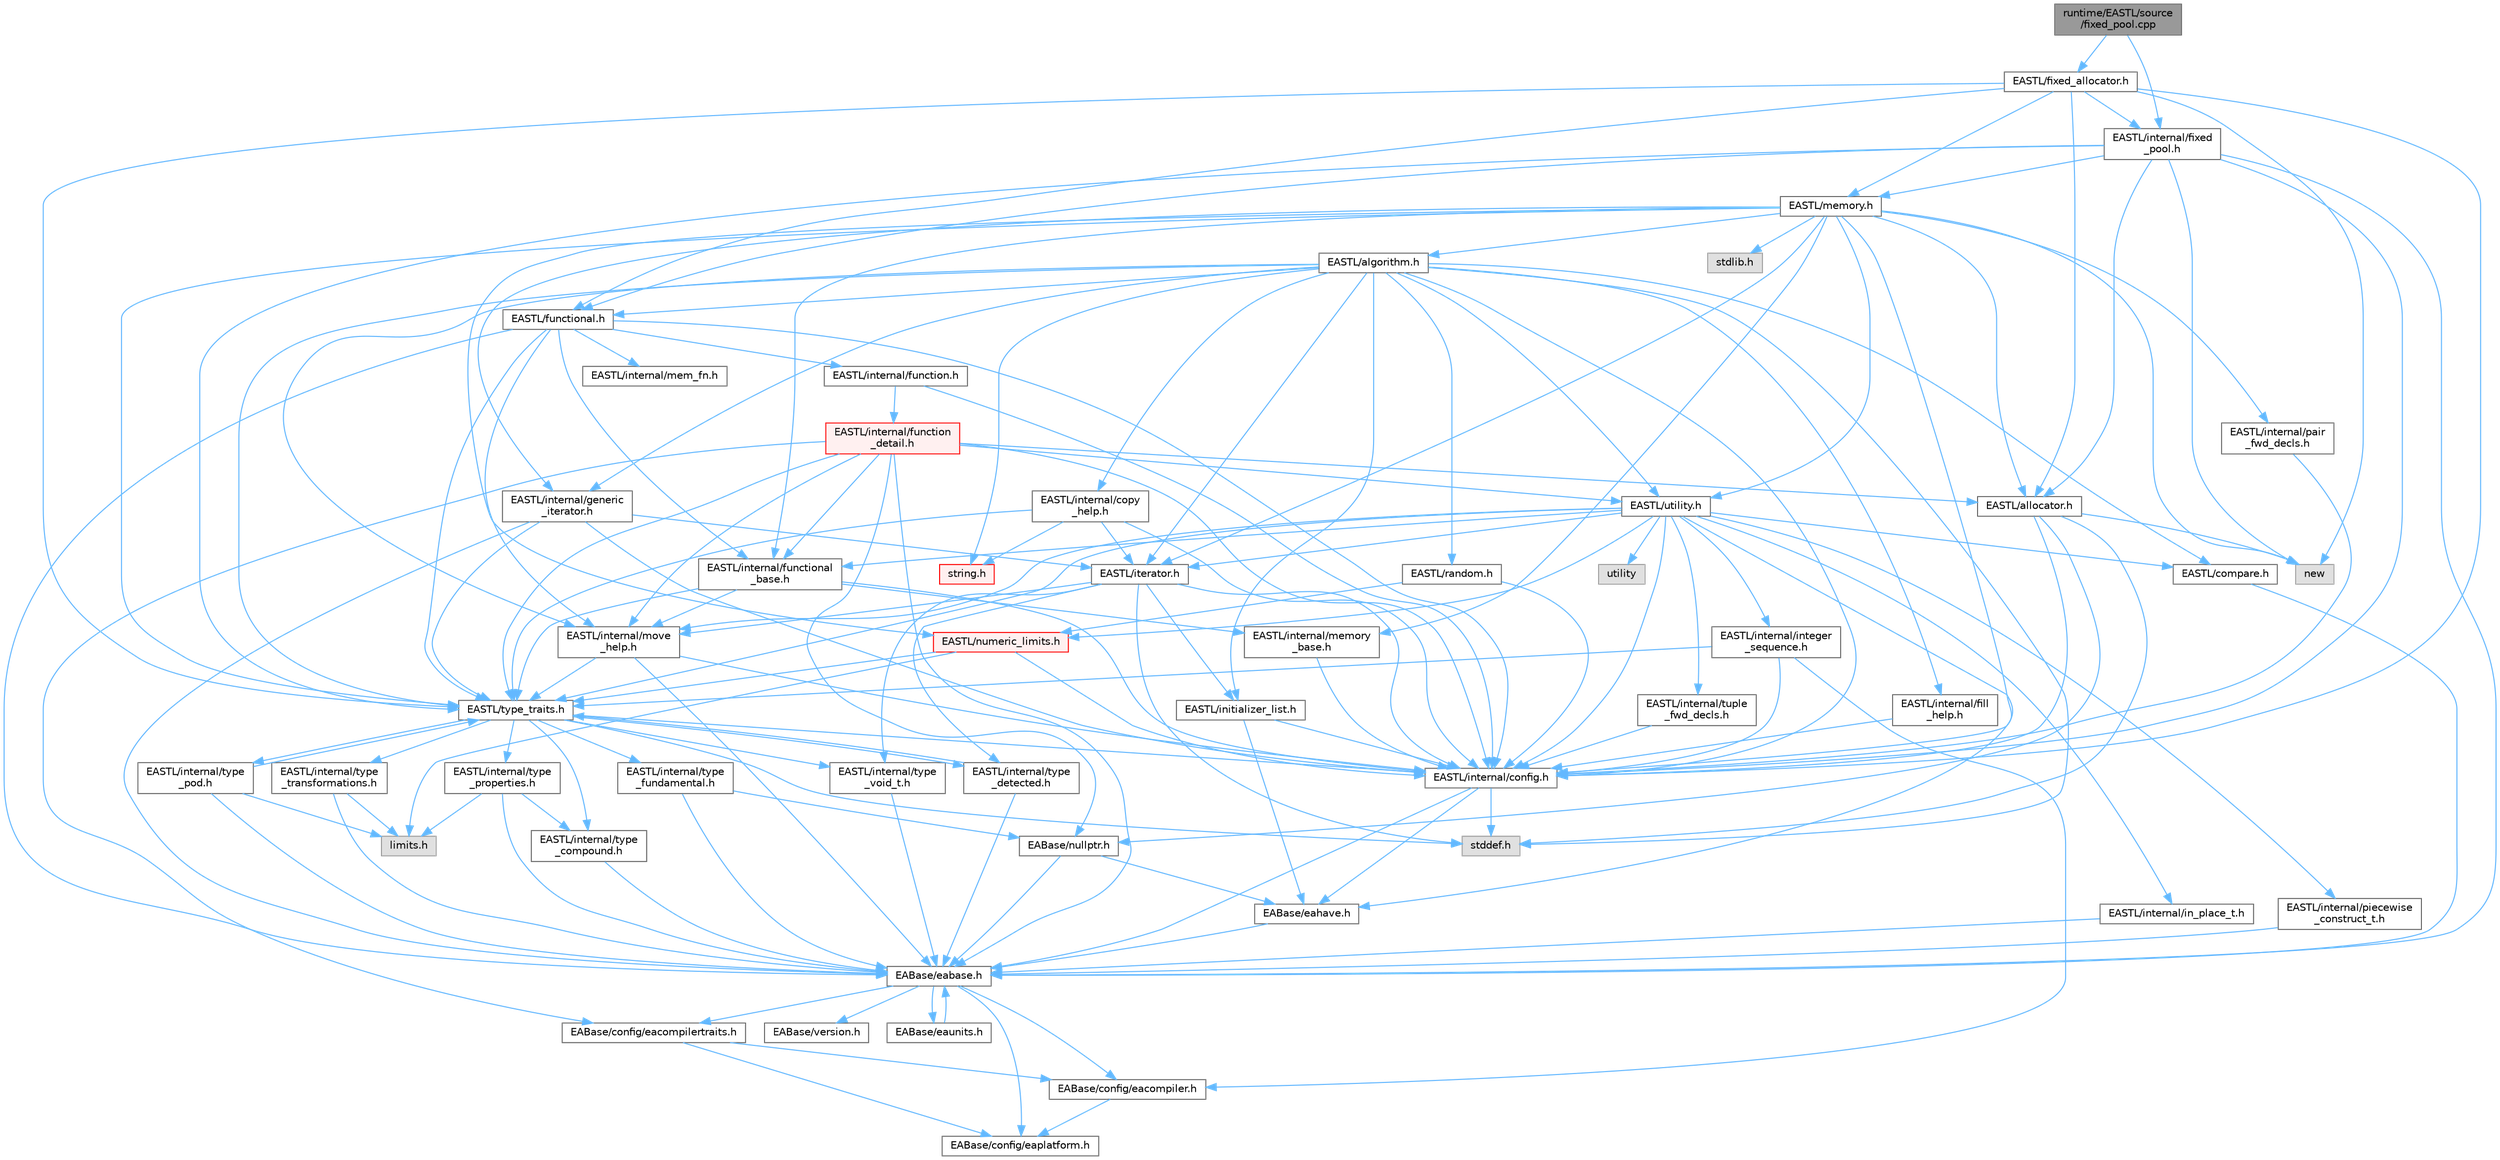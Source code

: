 digraph "runtime/EASTL/source/fixed_pool.cpp"
{
 // LATEX_PDF_SIZE
  bgcolor="transparent";
  edge [fontname=Helvetica,fontsize=10,labelfontname=Helvetica,labelfontsize=10];
  node [fontname=Helvetica,fontsize=10,shape=box,height=0.2,width=0.4];
  Node1 [id="Node000001",label="runtime/EASTL/source\l/fixed_pool.cpp",height=0.2,width=0.4,color="gray40", fillcolor="grey60", style="filled", fontcolor="black",tooltip=" "];
  Node1 -> Node2 [id="edge1_Node000001_Node000002",color="steelblue1",style="solid",tooltip=" "];
  Node2 [id="Node000002",label="EASTL/internal/fixed\l_pool.h",height=0.2,width=0.4,color="grey40", fillcolor="white", style="filled",URL="$fixed__pool_8h.html",tooltip=" "];
  Node2 -> Node3 [id="edge2_Node000002_Node000003",color="steelblue1",style="solid",tooltip=" "];
  Node3 [id="Node000003",label="EABase/eabase.h",height=0.2,width=0.4,color="grey40", fillcolor="white", style="filled",URL="$eabase_8h.html",tooltip=" "];
  Node3 -> Node4 [id="edge3_Node000003_Node000004",color="steelblue1",style="solid",tooltip=" "];
  Node4 [id="Node000004",label="EABase/config/eacompiler.h",height=0.2,width=0.4,color="grey40", fillcolor="white", style="filled",URL="$eacompiler_8h.html",tooltip=" "];
  Node4 -> Node5 [id="edge4_Node000004_Node000005",color="steelblue1",style="solid",tooltip=" "];
  Node5 [id="Node000005",label="EABase/config/eaplatform.h",height=0.2,width=0.4,color="grey40", fillcolor="white", style="filled",URL="$eaplatform_8h.html",tooltip=" "];
  Node3 -> Node6 [id="edge5_Node000003_Node000006",color="steelblue1",style="solid",tooltip=" "];
  Node6 [id="Node000006",label="EABase/config/eacompilertraits.h",height=0.2,width=0.4,color="grey40", fillcolor="white", style="filled",URL="$eacompilertraits_8h.html",tooltip=" "];
  Node6 -> Node5 [id="edge6_Node000006_Node000005",color="steelblue1",style="solid",tooltip=" "];
  Node6 -> Node4 [id="edge7_Node000006_Node000004",color="steelblue1",style="solid",tooltip=" "];
  Node3 -> Node5 [id="edge8_Node000003_Node000005",color="steelblue1",style="solid",tooltip=" "];
  Node3 -> Node7 [id="edge9_Node000003_Node000007",color="steelblue1",style="solid",tooltip=" "];
  Node7 [id="Node000007",label="EABase/version.h",height=0.2,width=0.4,color="grey40", fillcolor="white", style="filled",URL="$_e_a_s_t_l_2packages_2_e_a_base_2include_2_common_2_e_a_base_2version_8h.html",tooltip=" "];
  Node3 -> Node8 [id="edge10_Node000003_Node000008",color="steelblue1",style="solid",tooltip=" "];
  Node8 [id="Node000008",label="EABase/eaunits.h",height=0.2,width=0.4,color="grey40", fillcolor="white", style="filled",URL="$eaunits_8h.html",tooltip=" "];
  Node8 -> Node3 [id="edge11_Node000008_Node000003",color="steelblue1",style="solid",tooltip=" "];
  Node2 -> Node9 [id="edge12_Node000002_Node000009",color="steelblue1",style="solid",tooltip=" "];
  Node9 [id="Node000009",label="EASTL/internal/config.h",height=0.2,width=0.4,color="grey40", fillcolor="white", style="filled",URL="$config_8h.html",tooltip=" "];
  Node9 -> Node3 [id="edge13_Node000009_Node000003",color="steelblue1",style="solid",tooltip=" "];
  Node9 -> Node10 [id="edge14_Node000009_Node000010",color="steelblue1",style="solid",tooltip=" "];
  Node10 [id="Node000010",label="EABase/eahave.h",height=0.2,width=0.4,color="grey40", fillcolor="white", style="filled",URL="$eahave_8h.html",tooltip=" "];
  Node10 -> Node3 [id="edge15_Node000010_Node000003",color="steelblue1",style="solid",tooltip=" "];
  Node9 -> Node11 [id="edge16_Node000009_Node000011",color="steelblue1",style="solid",tooltip=" "];
  Node11 [id="Node000011",label="stddef.h",height=0.2,width=0.4,color="grey60", fillcolor="#E0E0E0", style="filled",tooltip=" "];
  Node2 -> Node12 [id="edge17_Node000002_Node000012",color="steelblue1",style="solid",tooltip=" "];
  Node12 [id="Node000012",label="EASTL/functional.h",height=0.2,width=0.4,color="grey40", fillcolor="white", style="filled",URL="$_e_a_s_t_l_2include_2_e_a_s_t_l_2functional_8h.html",tooltip=" "];
  Node12 -> Node3 [id="edge18_Node000012_Node000003",color="steelblue1",style="solid",tooltip=" "];
  Node12 -> Node9 [id="edge19_Node000012_Node000009",color="steelblue1",style="solid",tooltip=" "];
  Node12 -> Node13 [id="edge20_Node000012_Node000013",color="steelblue1",style="solid",tooltip=" "];
  Node13 [id="Node000013",label="EASTL/internal/move\l_help.h",height=0.2,width=0.4,color="grey40", fillcolor="white", style="filled",URL="$move__help_8h.html",tooltip=" "];
  Node13 -> Node3 [id="edge21_Node000013_Node000003",color="steelblue1",style="solid",tooltip=" "];
  Node13 -> Node9 [id="edge22_Node000013_Node000009",color="steelblue1",style="solid",tooltip=" "];
  Node13 -> Node14 [id="edge23_Node000013_Node000014",color="steelblue1",style="solid",tooltip=" "];
  Node14 [id="Node000014",label="EASTL/type_traits.h",height=0.2,width=0.4,color="grey40", fillcolor="white", style="filled",URL="$_e_a_s_t_l_2include_2_e_a_s_t_l_2type__traits_8h.html",tooltip=" "];
  Node14 -> Node9 [id="edge24_Node000014_Node000009",color="steelblue1",style="solid",tooltip=" "];
  Node14 -> Node11 [id="edge25_Node000014_Node000011",color="steelblue1",style="solid",tooltip=" "];
  Node14 -> Node15 [id="edge26_Node000014_Node000015",color="steelblue1",style="solid",tooltip=" "];
  Node15 [id="Node000015",label="EASTL/internal/type\l_fundamental.h",height=0.2,width=0.4,color="grey40", fillcolor="white", style="filled",URL="$type__fundamental_8h.html",tooltip=" "];
  Node15 -> Node3 [id="edge27_Node000015_Node000003",color="steelblue1",style="solid",tooltip=" "];
  Node15 -> Node16 [id="edge28_Node000015_Node000016",color="steelblue1",style="solid",tooltip=" "];
  Node16 [id="Node000016",label="EABase/nullptr.h",height=0.2,width=0.4,color="grey40", fillcolor="white", style="filled",URL="$nullptr_8h.html",tooltip=" "];
  Node16 -> Node3 [id="edge29_Node000016_Node000003",color="steelblue1",style="solid",tooltip=" "];
  Node16 -> Node10 [id="edge30_Node000016_Node000010",color="steelblue1",style="solid",tooltip=" "];
  Node14 -> Node17 [id="edge31_Node000014_Node000017",color="steelblue1",style="solid",tooltip=" "];
  Node17 [id="Node000017",label="EASTL/internal/type\l_transformations.h",height=0.2,width=0.4,color="grey40", fillcolor="white", style="filled",URL="$type__transformations_8h.html",tooltip=" "];
  Node17 -> Node3 [id="edge32_Node000017_Node000003",color="steelblue1",style="solid",tooltip=" "];
  Node17 -> Node18 [id="edge33_Node000017_Node000018",color="steelblue1",style="solid",tooltip=" "];
  Node18 [id="Node000018",label="limits.h",height=0.2,width=0.4,color="grey60", fillcolor="#E0E0E0", style="filled",tooltip=" "];
  Node14 -> Node19 [id="edge34_Node000014_Node000019",color="steelblue1",style="solid",tooltip=" "];
  Node19 [id="Node000019",label="EASTL/internal/type\l_void_t.h",height=0.2,width=0.4,color="grey40", fillcolor="white", style="filled",URL="$type__void__t_8h.html",tooltip=" "];
  Node19 -> Node3 [id="edge35_Node000019_Node000003",color="steelblue1",style="solid",tooltip=" "];
  Node14 -> Node20 [id="edge36_Node000014_Node000020",color="steelblue1",style="solid",tooltip=" "];
  Node20 [id="Node000020",label="EASTL/internal/type\l_properties.h",height=0.2,width=0.4,color="grey40", fillcolor="white", style="filled",URL="$type__properties_8h.html",tooltip=" "];
  Node20 -> Node3 [id="edge37_Node000020_Node000003",color="steelblue1",style="solid",tooltip=" "];
  Node20 -> Node18 [id="edge38_Node000020_Node000018",color="steelblue1",style="solid",tooltip=" "];
  Node20 -> Node21 [id="edge39_Node000020_Node000021",color="steelblue1",style="solid",tooltip=" "];
  Node21 [id="Node000021",label="EASTL/internal/type\l_compound.h",height=0.2,width=0.4,color="grey40", fillcolor="white", style="filled",URL="$type__compound_8h.html",tooltip=" "];
  Node21 -> Node3 [id="edge40_Node000021_Node000003",color="steelblue1",style="solid",tooltip=" "];
  Node14 -> Node21 [id="edge41_Node000014_Node000021",color="steelblue1",style="solid",tooltip=" "];
  Node14 -> Node22 [id="edge42_Node000014_Node000022",color="steelblue1",style="solid",tooltip=" "];
  Node22 [id="Node000022",label="EASTL/internal/type\l_pod.h",height=0.2,width=0.4,color="grey40", fillcolor="white", style="filled",URL="$type__pod_8h.html",tooltip=" "];
  Node22 -> Node3 [id="edge43_Node000022_Node000003",color="steelblue1",style="solid",tooltip=" "];
  Node22 -> Node18 [id="edge44_Node000022_Node000018",color="steelblue1",style="solid",tooltip=" "];
  Node22 -> Node14 [id="edge45_Node000022_Node000014",color="steelblue1",style="solid",tooltip=" "];
  Node14 -> Node23 [id="edge46_Node000014_Node000023",color="steelblue1",style="solid",tooltip=" "];
  Node23 [id="Node000023",label="EASTL/internal/type\l_detected.h",height=0.2,width=0.4,color="grey40", fillcolor="white", style="filled",URL="$type__detected_8h.html",tooltip=" "];
  Node23 -> Node3 [id="edge47_Node000023_Node000003",color="steelblue1",style="solid",tooltip=" "];
  Node23 -> Node14 [id="edge48_Node000023_Node000014",color="steelblue1",style="solid",tooltip=" "];
  Node12 -> Node14 [id="edge49_Node000012_Node000014",color="steelblue1",style="solid",tooltip=" "];
  Node12 -> Node24 [id="edge50_Node000012_Node000024",color="steelblue1",style="solid",tooltip=" "];
  Node24 [id="Node000024",label="EASTL/internal/functional\l_base.h",height=0.2,width=0.4,color="grey40", fillcolor="white", style="filled",URL="$functional__base_8h.html",tooltip=" "];
  Node24 -> Node9 [id="edge51_Node000024_Node000009",color="steelblue1",style="solid",tooltip=" "];
  Node24 -> Node25 [id="edge52_Node000024_Node000025",color="steelblue1",style="solid",tooltip=" "];
  Node25 [id="Node000025",label="EASTL/internal/memory\l_base.h",height=0.2,width=0.4,color="grey40", fillcolor="white", style="filled",URL="$memory__base_8h.html",tooltip=" "];
  Node25 -> Node9 [id="edge53_Node000025_Node000009",color="steelblue1",style="solid",tooltip=" "];
  Node24 -> Node13 [id="edge54_Node000024_Node000013",color="steelblue1",style="solid",tooltip=" "];
  Node24 -> Node14 [id="edge55_Node000024_Node000014",color="steelblue1",style="solid",tooltip=" "];
  Node12 -> Node26 [id="edge56_Node000012_Node000026",color="steelblue1",style="solid",tooltip=" "];
  Node26 [id="Node000026",label="EASTL/internal/mem_fn.h",height=0.2,width=0.4,color="grey40", fillcolor="white", style="filled",URL="$mem__fn_8h.html",tooltip=" "];
  Node12 -> Node27 [id="edge57_Node000012_Node000027",color="steelblue1",style="solid",tooltip=" "];
  Node27 [id="Node000027",label="EASTL/internal/function.h",height=0.2,width=0.4,color="grey40", fillcolor="white", style="filled",URL="$_e_a_s_t_l_2include_2_e_a_s_t_l_2internal_2function_8h.html",tooltip=" "];
  Node27 -> Node9 [id="edge58_Node000027_Node000009",color="steelblue1",style="solid",tooltip=" "];
  Node27 -> Node28 [id="edge59_Node000027_Node000028",color="steelblue1",style="solid",tooltip=" "];
  Node28 [id="Node000028",label="EASTL/internal/function\l_detail.h",height=0.2,width=0.4,color="red", fillcolor="#FFF0F0", style="filled",URL="$function__detail_8h.html",tooltip=" "];
  Node28 -> Node6 [id="edge60_Node000028_Node000006",color="steelblue1",style="solid",tooltip=" "];
  Node28 -> Node3 [id="edge61_Node000028_Node000003",color="steelblue1",style="solid",tooltip=" "];
  Node28 -> Node16 [id="edge62_Node000028_Node000016",color="steelblue1",style="solid",tooltip=" "];
  Node28 -> Node29 [id="edge63_Node000028_Node000029",color="steelblue1",style="solid",tooltip=" "];
  Node29 [id="Node000029",label="EASTL/allocator.h",height=0.2,width=0.4,color="grey40", fillcolor="white", style="filled",URL="$allocator_8h.html",tooltip=" "];
  Node29 -> Node9 [id="edge64_Node000029_Node000009",color="steelblue1",style="solid",tooltip=" "];
  Node29 -> Node16 [id="edge65_Node000029_Node000016",color="steelblue1",style="solid",tooltip=" "];
  Node29 -> Node11 [id="edge66_Node000029_Node000011",color="steelblue1",style="solid",tooltip=" "];
  Node29 -> Node30 [id="edge67_Node000029_Node000030",color="steelblue1",style="solid",tooltip=" "];
  Node30 [id="Node000030",label="new",height=0.2,width=0.4,color="grey60", fillcolor="#E0E0E0", style="filled",tooltip=" "];
  Node28 -> Node9 [id="edge68_Node000028_Node000009",color="steelblue1",style="solid",tooltip=" "];
  Node28 -> Node24 [id="edge69_Node000028_Node000024",color="steelblue1",style="solid",tooltip=" "];
  Node28 -> Node13 [id="edge70_Node000028_Node000013",color="steelblue1",style="solid",tooltip=" "];
  Node28 -> Node14 [id="edge71_Node000028_Node000014",color="steelblue1",style="solid",tooltip=" "];
  Node28 -> Node32 [id="edge72_Node000028_Node000032",color="steelblue1",style="solid",tooltip=" "];
  Node32 [id="Node000032",label="EASTL/utility.h",height=0.2,width=0.4,color="grey40", fillcolor="white", style="filled",URL="$_e_a_s_t_l_2include_2_e_a_s_t_l_2utility_8h.html",tooltip=" "];
  Node32 -> Node9 [id="edge73_Node000032_Node000009",color="steelblue1",style="solid",tooltip=" "];
  Node32 -> Node14 [id="edge74_Node000032_Node000014",color="steelblue1",style="solid",tooltip=" "];
  Node32 -> Node33 [id="edge75_Node000032_Node000033",color="steelblue1",style="solid",tooltip=" "];
  Node33 [id="Node000033",label="EASTL/iterator.h",height=0.2,width=0.4,color="grey40", fillcolor="white", style="filled",URL="$_e_a_s_t_l_2include_2_e_a_s_t_l_2iterator_8h.html",tooltip=" "];
  Node33 -> Node9 [id="edge76_Node000033_Node000009",color="steelblue1",style="solid",tooltip=" "];
  Node33 -> Node13 [id="edge77_Node000033_Node000013",color="steelblue1",style="solid",tooltip=" "];
  Node33 -> Node23 [id="edge78_Node000033_Node000023",color="steelblue1",style="solid",tooltip=" "];
  Node33 -> Node19 [id="edge79_Node000033_Node000019",color="steelblue1",style="solid",tooltip=" "];
  Node33 -> Node34 [id="edge80_Node000033_Node000034",color="steelblue1",style="solid",tooltip=" "];
  Node34 [id="Node000034",label="EASTL/initializer_list.h",height=0.2,width=0.4,color="grey40", fillcolor="white", style="filled",URL="$initializer__list_8h.html",tooltip=" "];
  Node34 -> Node9 [id="edge81_Node000034_Node000009",color="steelblue1",style="solid",tooltip=" "];
  Node34 -> Node10 [id="edge82_Node000034_Node000010",color="steelblue1",style="solid",tooltip=" "];
  Node33 -> Node11 [id="edge83_Node000033_Node000011",color="steelblue1",style="solid",tooltip=" "];
  Node32 -> Node35 [id="edge84_Node000032_Node000035",color="steelblue1",style="solid",tooltip=" "];
  Node35 [id="Node000035",label="EASTL/numeric_limits.h",height=0.2,width=0.4,color="red", fillcolor="#FFF0F0", style="filled",URL="$numeric__limits_8h.html",tooltip=" "];
  Node35 -> Node9 [id="edge85_Node000035_Node000009",color="steelblue1",style="solid",tooltip=" "];
  Node35 -> Node14 [id="edge86_Node000035_Node000014",color="steelblue1",style="solid",tooltip=" "];
  Node35 -> Node18 [id="edge87_Node000035_Node000018",color="steelblue1",style="solid",tooltip=" "];
  Node32 -> Node37 [id="edge88_Node000032_Node000037",color="steelblue1",style="solid",tooltip=" "];
  Node37 [id="Node000037",label="EASTL/compare.h",height=0.2,width=0.4,color="grey40", fillcolor="white", style="filled",URL="$compare_8h.html",tooltip=" "];
  Node37 -> Node3 [id="edge89_Node000037_Node000003",color="steelblue1",style="solid",tooltip=" "];
  Node32 -> Node24 [id="edge90_Node000032_Node000024",color="steelblue1",style="solid",tooltip=" "];
  Node32 -> Node13 [id="edge91_Node000032_Node000013",color="steelblue1",style="solid",tooltip=" "];
  Node32 -> Node10 [id="edge92_Node000032_Node000010",color="steelblue1",style="solid",tooltip=" "];
  Node32 -> Node38 [id="edge93_Node000032_Node000038",color="steelblue1",style="solid",tooltip=" "];
  Node38 [id="Node000038",label="EASTL/internal/integer\l_sequence.h",height=0.2,width=0.4,color="grey40", fillcolor="white", style="filled",URL="$integer__sequence_8h.html",tooltip=" "];
  Node38 -> Node4 [id="edge94_Node000038_Node000004",color="steelblue1",style="solid",tooltip=" "];
  Node38 -> Node9 [id="edge95_Node000038_Node000009",color="steelblue1",style="solid",tooltip=" "];
  Node38 -> Node14 [id="edge96_Node000038_Node000014",color="steelblue1",style="solid",tooltip=" "];
  Node32 -> Node39 [id="edge97_Node000032_Node000039",color="steelblue1",style="solid",tooltip=" "];
  Node39 [id="Node000039",label="EASTL/internal/tuple\l_fwd_decls.h",height=0.2,width=0.4,color="grey40", fillcolor="white", style="filled",URL="$tuple__fwd__decls_8h.html",tooltip=" "];
  Node39 -> Node9 [id="edge98_Node000039_Node000009",color="steelblue1",style="solid",tooltip=" "];
  Node32 -> Node40 [id="edge99_Node000032_Node000040",color="steelblue1",style="solid",tooltip=" "];
  Node40 [id="Node000040",label="EASTL/internal/in_place_t.h",height=0.2,width=0.4,color="grey40", fillcolor="white", style="filled",URL="$in__place__t_8h.html",tooltip=" "];
  Node40 -> Node3 [id="edge100_Node000040_Node000003",color="steelblue1",style="solid",tooltip=" "];
  Node32 -> Node41 [id="edge101_Node000032_Node000041",color="steelblue1",style="solid",tooltip=" "];
  Node41 [id="Node000041",label="EASTL/internal/piecewise\l_construct_t.h",height=0.2,width=0.4,color="grey40", fillcolor="white", style="filled",URL="$piecewise__construct__t_8h.html",tooltip=" "];
  Node41 -> Node3 [id="edge102_Node000041_Node000003",color="steelblue1",style="solid",tooltip=" "];
  Node32 -> Node42 [id="edge103_Node000032_Node000042",color="steelblue1",style="solid",tooltip=" "];
  Node42 [id="Node000042",label="utility",height=0.2,width=0.4,color="grey60", fillcolor="#E0E0E0", style="filled",tooltip=" "];
  Node2 -> Node43 [id="edge104_Node000002_Node000043",color="steelblue1",style="solid",tooltip=" "];
  Node43 [id="Node000043",label="EASTL/memory.h",height=0.2,width=0.4,color="grey40", fillcolor="white", style="filled",URL="$_e_a_s_t_l_2include_2_e_a_s_t_l_2memory_8h.html",tooltip=" "];
  Node43 -> Node9 [id="edge105_Node000043_Node000009",color="steelblue1",style="solid",tooltip=" "];
  Node43 -> Node25 [id="edge106_Node000043_Node000025",color="steelblue1",style="solid",tooltip=" "];
  Node43 -> Node44 [id="edge107_Node000043_Node000044",color="steelblue1",style="solid",tooltip=" "];
  Node44 [id="Node000044",label="EASTL/internal/generic\l_iterator.h",height=0.2,width=0.4,color="grey40", fillcolor="white", style="filled",URL="$generic__iterator_8h.html",tooltip=" "];
  Node44 -> Node3 [id="edge108_Node000044_Node000003",color="steelblue1",style="solid",tooltip=" "];
  Node44 -> Node9 [id="edge109_Node000044_Node000009",color="steelblue1",style="solid",tooltip=" "];
  Node44 -> Node33 [id="edge110_Node000044_Node000033",color="steelblue1",style="solid",tooltip=" "];
  Node44 -> Node14 [id="edge111_Node000044_Node000014",color="steelblue1",style="solid",tooltip=" "];
  Node43 -> Node45 [id="edge112_Node000043_Node000045",color="steelblue1",style="solid",tooltip=" "];
  Node45 [id="Node000045",label="EASTL/internal/pair\l_fwd_decls.h",height=0.2,width=0.4,color="grey40", fillcolor="white", style="filled",URL="$pair__fwd__decls_8h.html",tooltip=" "];
  Node45 -> Node9 [id="edge113_Node000045_Node000009",color="steelblue1",style="solid",tooltip=" "];
  Node43 -> Node24 [id="edge114_Node000043_Node000024",color="steelblue1",style="solid",tooltip=" "];
  Node43 -> Node46 [id="edge115_Node000043_Node000046",color="steelblue1",style="solid",tooltip=" "];
  Node46 [id="Node000046",label="EASTL/algorithm.h",height=0.2,width=0.4,color="grey40", fillcolor="white", style="filled",URL="$_e_a_s_t_l_2include_2_e_a_s_t_l_2algorithm_8h.html",tooltip=" "];
  Node46 -> Node9 [id="edge116_Node000046_Node000009",color="steelblue1",style="solid",tooltip=" "];
  Node46 -> Node14 [id="edge117_Node000046_Node000014",color="steelblue1",style="solid",tooltip=" "];
  Node46 -> Node13 [id="edge118_Node000046_Node000013",color="steelblue1",style="solid",tooltip=" "];
  Node46 -> Node47 [id="edge119_Node000046_Node000047",color="steelblue1",style="solid",tooltip=" "];
  Node47 [id="Node000047",label="EASTL/internal/copy\l_help.h",height=0.2,width=0.4,color="grey40", fillcolor="white", style="filled",URL="$copy__help_8h.html",tooltip=" "];
  Node47 -> Node9 [id="edge120_Node000047_Node000009",color="steelblue1",style="solid",tooltip=" "];
  Node47 -> Node14 [id="edge121_Node000047_Node000014",color="steelblue1",style="solid",tooltip=" "];
  Node47 -> Node33 [id="edge122_Node000047_Node000033",color="steelblue1",style="solid",tooltip=" "];
  Node47 -> Node48 [id="edge123_Node000047_Node000048",color="steelblue1",style="solid",tooltip=" "];
  Node48 [id="Node000048",label="string.h",height=0.2,width=0.4,color="red", fillcolor="#FFF0F0", style="filled",URL="$string_8h.html",tooltip=" "];
  Node46 -> Node149 [id="edge124_Node000046_Node000149",color="steelblue1",style="solid",tooltip=" "];
  Node149 [id="Node000149",label="EASTL/internal/fill\l_help.h",height=0.2,width=0.4,color="grey40", fillcolor="white", style="filled",URL="$fill__help_8h.html",tooltip=" "];
  Node149 -> Node9 [id="edge125_Node000149_Node000009",color="steelblue1",style="solid",tooltip=" "];
  Node46 -> Node34 [id="edge126_Node000046_Node000034",color="steelblue1",style="solid",tooltip=" "];
  Node46 -> Node33 [id="edge127_Node000046_Node000033",color="steelblue1",style="solid",tooltip=" "];
  Node46 -> Node12 [id="edge128_Node000046_Node000012",color="steelblue1",style="solid",tooltip=" "];
  Node46 -> Node32 [id="edge129_Node000046_Node000032",color="steelblue1",style="solid",tooltip=" "];
  Node46 -> Node44 [id="edge130_Node000046_Node000044",color="steelblue1",style="solid",tooltip=" "];
  Node46 -> Node150 [id="edge131_Node000046_Node000150",color="steelblue1",style="solid",tooltip=" "];
  Node150 [id="Node000150",label="EASTL/random.h",height=0.2,width=0.4,color="grey40", fillcolor="white", style="filled",URL="$random_8h.html",tooltip=" "];
  Node150 -> Node9 [id="edge132_Node000150_Node000009",color="steelblue1",style="solid",tooltip=" "];
  Node150 -> Node35 [id="edge133_Node000150_Node000035",color="steelblue1",style="solid",tooltip=" "];
  Node46 -> Node37 [id="edge134_Node000046_Node000037",color="steelblue1",style="solid",tooltip=" "];
  Node46 -> Node11 [id="edge135_Node000046_Node000011",color="steelblue1",style="solid",tooltip=" "];
  Node46 -> Node48 [id="edge136_Node000046_Node000048",color="steelblue1",style="solid",tooltip=" "];
  Node43 -> Node14 [id="edge137_Node000043_Node000014",color="steelblue1",style="solid",tooltip=" "];
  Node43 -> Node29 [id="edge138_Node000043_Node000029",color="steelblue1",style="solid",tooltip=" "];
  Node43 -> Node33 [id="edge139_Node000043_Node000033",color="steelblue1",style="solid",tooltip=" "];
  Node43 -> Node32 [id="edge140_Node000043_Node000032",color="steelblue1",style="solid",tooltip=" "];
  Node43 -> Node35 [id="edge141_Node000043_Node000035",color="steelblue1",style="solid",tooltip=" "];
  Node43 -> Node151 [id="edge142_Node000043_Node000151",color="steelblue1",style="solid",tooltip=" "];
  Node151 [id="Node000151",label="stdlib.h",height=0.2,width=0.4,color="grey60", fillcolor="#E0E0E0", style="filled",tooltip=" "];
  Node43 -> Node30 [id="edge143_Node000043_Node000030",color="steelblue1",style="solid",tooltip=" "];
  Node2 -> Node29 [id="edge144_Node000002_Node000029",color="steelblue1",style="solid",tooltip=" "];
  Node2 -> Node14 [id="edge145_Node000002_Node000014",color="steelblue1",style="solid",tooltip=" "];
  Node2 -> Node30 [id="edge146_Node000002_Node000030",color="steelblue1",style="solid",tooltip=" "];
  Node1 -> Node152 [id="edge147_Node000001_Node000152",color="steelblue1",style="solid",tooltip=" "];
  Node152 [id="Node000152",label="EASTL/fixed_allocator.h",height=0.2,width=0.4,color="grey40", fillcolor="white", style="filled",URL="$fixed__allocator_8h.html",tooltip=" "];
  Node152 -> Node9 [id="edge148_Node000152_Node000009",color="steelblue1",style="solid",tooltip=" "];
  Node152 -> Node2 [id="edge149_Node000152_Node000002",color="steelblue1",style="solid",tooltip=" "];
  Node152 -> Node12 [id="edge150_Node000152_Node000012",color="steelblue1",style="solid",tooltip=" "];
  Node152 -> Node43 [id="edge151_Node000152_Node000043",color="steelblue1",style="solid",tooltip=" "];
  Node152 -> Node29 [id="edge152_Node000152_Node000029",color="steelblue1",style="solid",tooltip=" "];
  Node152 -> Node14 [id="edge153_Node000152_Node000014",color="steelblue1",style="solid",tooltip=" "];
  Node152 -> Node30 [id="edge154_Node000152_Node000030",color="steelblue1",style="solid",tooltip=" "];
}
